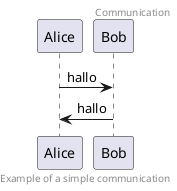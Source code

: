 @startuml

header
Communication
endheader

Alice -> Bob: hallo
Bob -> Alice: hallo

footer Example of a simple communication

@enduml

